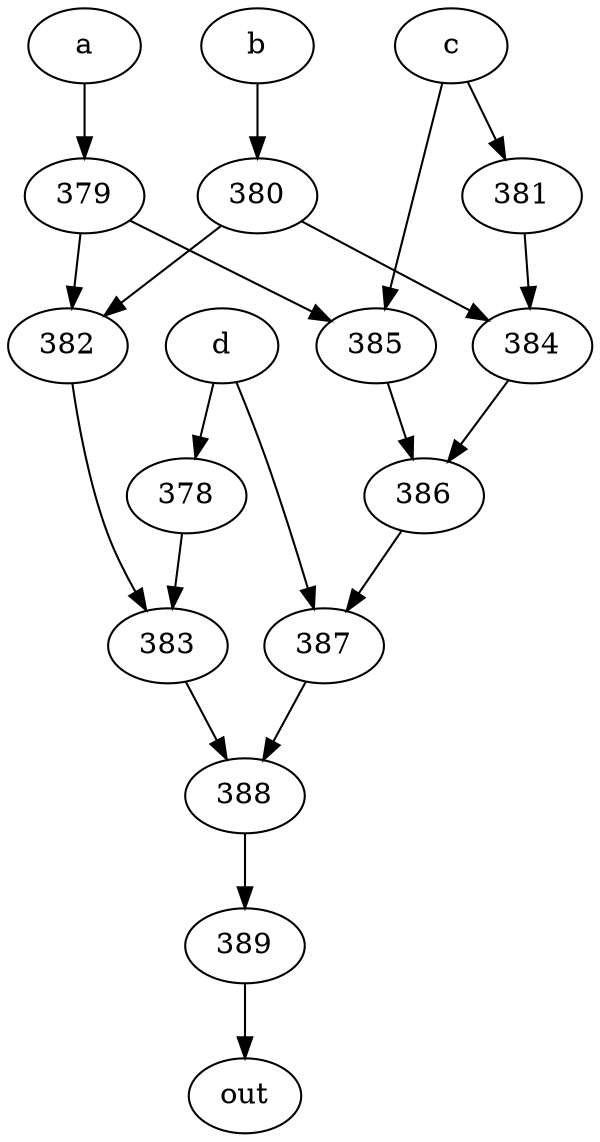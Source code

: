 strict digraph "" {
	389 -> out;
	a -> 379;
	379 -> 382;
	379 -> 385;
	382 -> 383;
	385 -> 386;
	b -> 380;
	380 -> 382;
	380 -> 384;
	384 -> 386;
	c -> 385;
	c -> 381;
	381 -> 384;
	386 -> 387;
	d -> 378;
	d -> 387;
	378 -> 383;
	387 -> 388;
	383 -> 388;
	388 -> 389;
}

